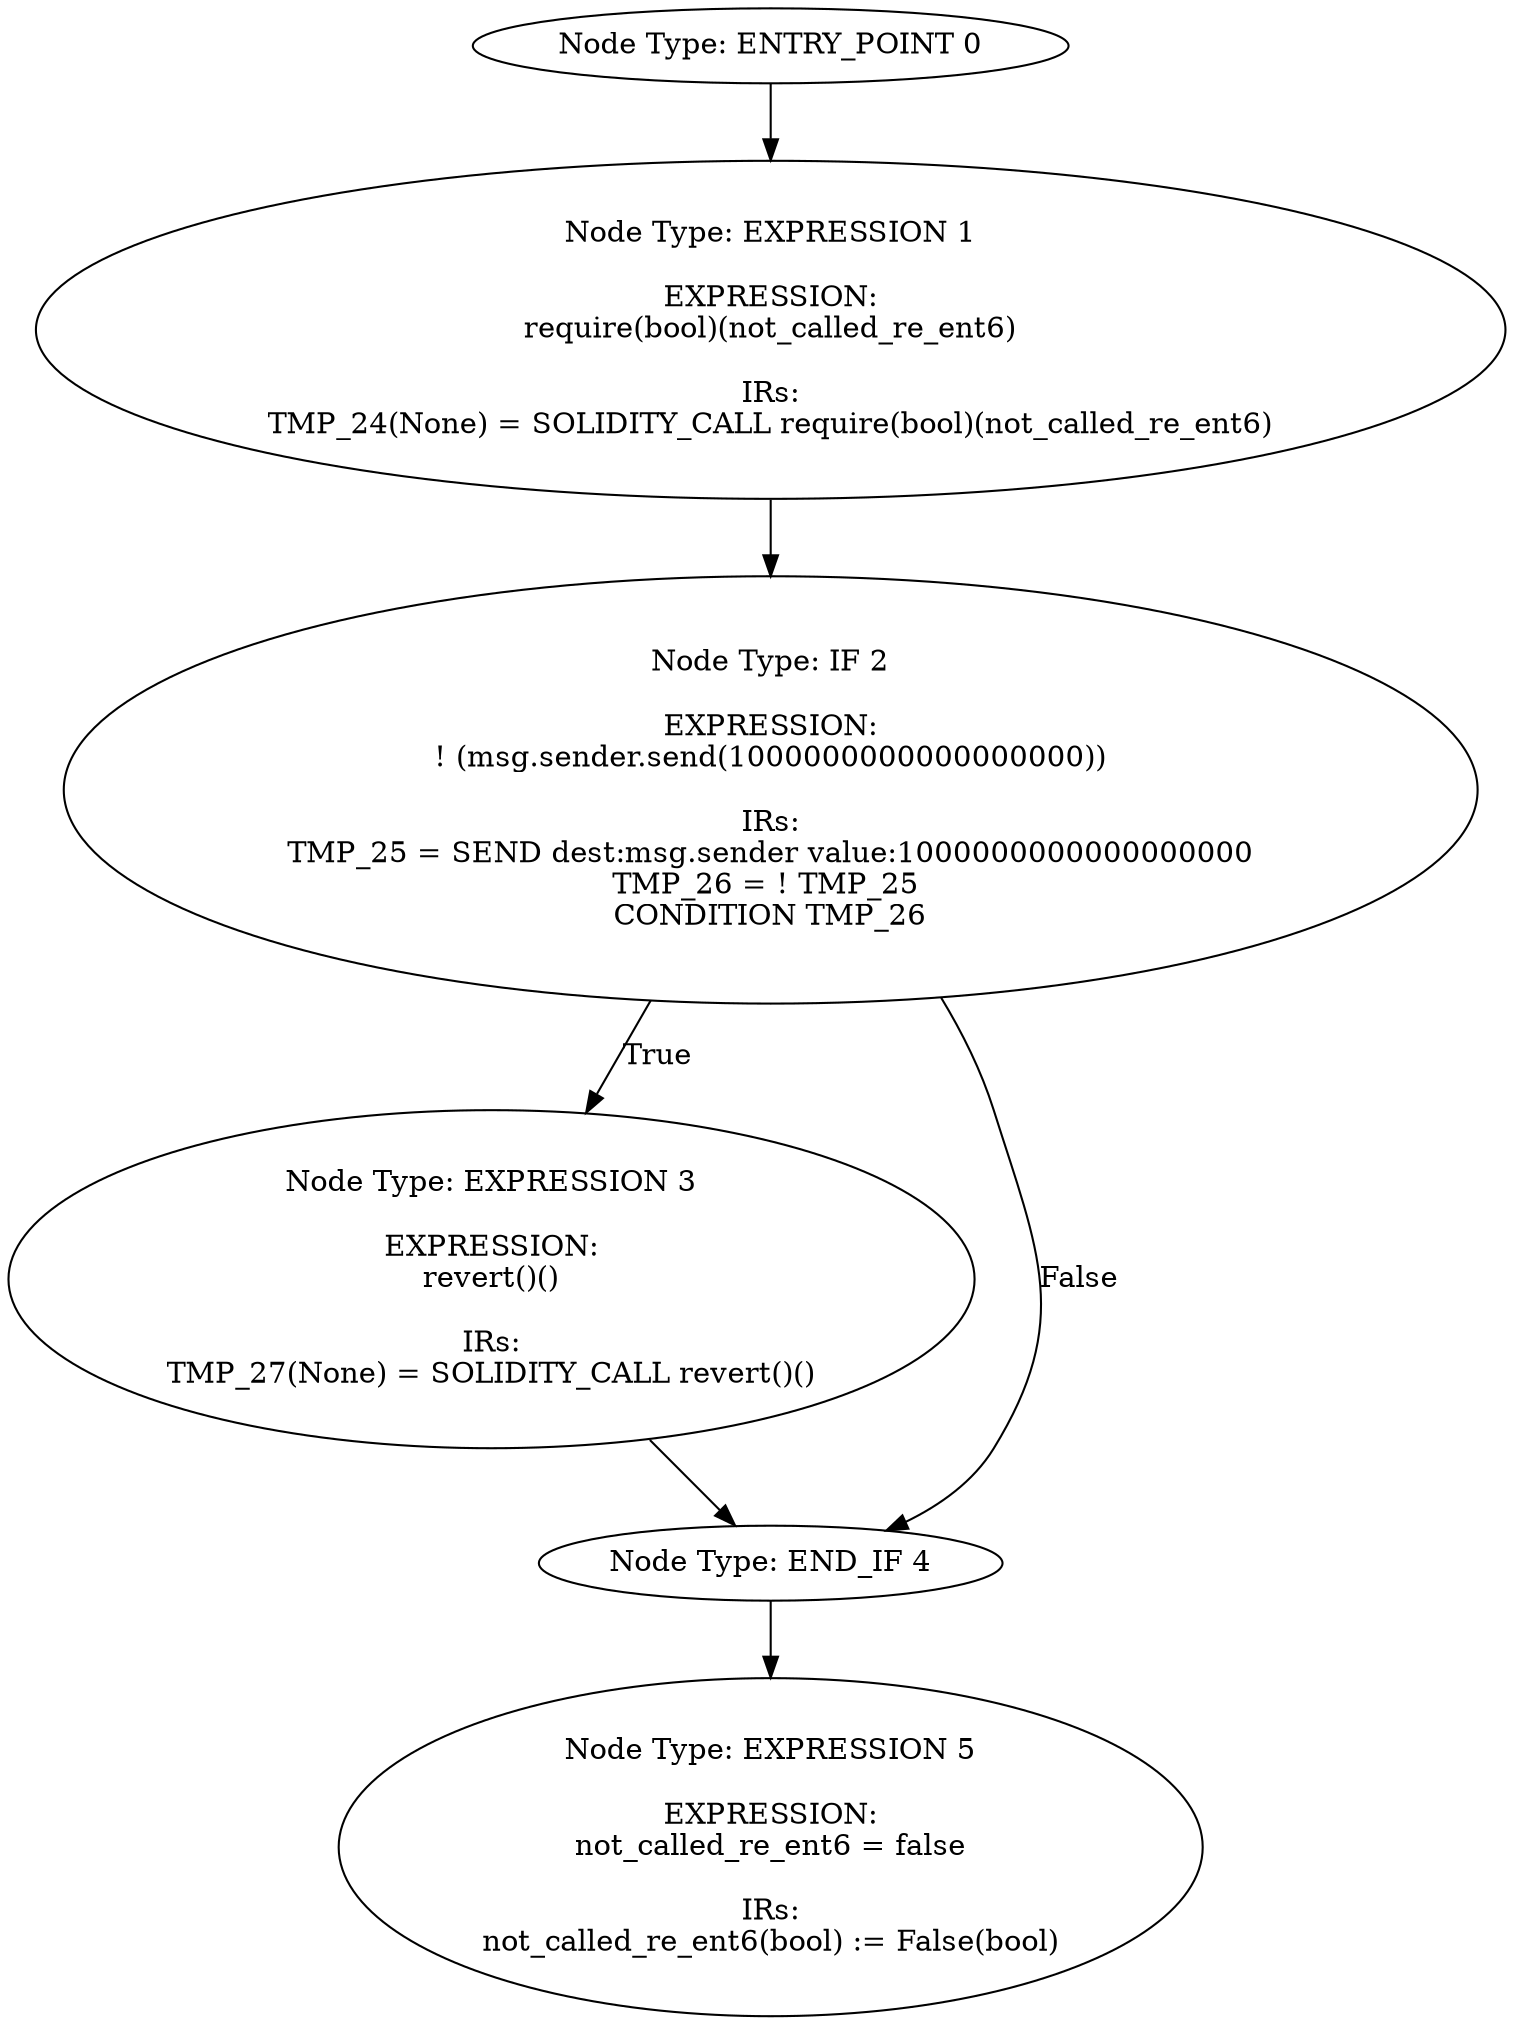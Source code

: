 digraph{
0[label="Node Type: ENTRY_POINT 0
"];
0->1;
1[label="Node Type: EXPRESSION 1

EXPRESSION:
require(bool)(not_called_re_ent6)

IRs:
TMP_24(None) = SOLIDITY_CALL require(bool)(not_called_re_ent6)"];
1->2;
2[label="Node Type: IF 2

EXPRESSION:
! (msg.sender.send(1000000000000000000))

IRs:
TMP_25 = SEND dest:msg.sender value:1000000000000000000
TMP_26 = ! TMP_25 
CONDITION TMP_26"];
2->3[label="True"];
2->4[label="False"];
3[label="Node Type: EXPRESSION 3

EXPRESSION:
revert()()

IRs:
TMP_27(None) = SOLIDITY_CALL revert()()"];
3->4;
4[label="Node Type: END_IF 4
"];
4->5;
5[label="Node Type: EXPRESSION 5

EXPRESSION:
not_called_re_ent6 = false

IRs:
not_called_re_ent6(bool) := False(bool)"];
}
